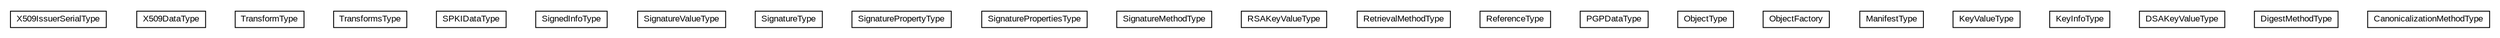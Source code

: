 #!/usr/local/bin/dot
#
# Class diagram 
# Generated by UMLGraph version R5_6-24-gf6e263 (http://www.umlgraph.org/)
#

digraph G {
	edge [fontname="arial",fontsize=10,labelfontname="arial",labelfontsize=10];
	node [fontname="arial",fontsize=10,shape=plaintext];
	nodesep=0.25;
	ranksep=0.5;
	// eu.europa.esig.jaxb.xmldsig.X509IssuerSerialType
	c77419 [label=<<table title="eu.europa.esig.jaxb.xmldsig.X509IssuerSerialType" border="0" cellborder="1" cellspacing="0" cellpadding="2" port="p" href="./X509IssuerSerialType.html">
		<tr><td><table border="0" cellspacing="0" cellpadding="1">
<tr><td align="center" balign="center"> X509IssuerSerialType </td></tr>
		</table></td></tr>
		</table>>, URL="./X509IssuerSerialType.html", fontname="arial", fontcolor="black", fontsize=10.0];
	// eu.europa.esig.jaxb.xmldsig.X509DataType
	c77420 [label=<<table title="eu.europa.esig.jaxb.xmldsig.X509DataType" border="0" cellborder="1" cellspacing="0" cellpadding="2" port="p" href="./X509DataType.html">
		<tr><td><table border="0" cellspacing="0" cellpadding="1">
<tr><td align="center" balign="center"> X509DataType </td></tr>
		</table></td></tr>
		</table>>, URL="./X509DataType.html", fontname="arial", fontcolor="black", fontsize=10.0];
	// eu.europa.esig.jaxb.xmldsig.TransformType
	c77421 [label=<<table title="eu.europa.esig.jaxb.xmldsig.TransformType" border="0" cellborder="1" cellspacing="0" cellpadding="2" port="p" href="./TransformType.html">
		<tr><td><table border="0" cellspacing="0" cellpadding="1">
<tr><td align="center" balign="center"> TransformType </td></tr>
		</table></td></tr>
		</table>>, URL="./TransformType.html", fontname="arial", fontcolor="black", fontsize=10.0];
	// eu.europa.esig.jaxb.xmldsig.TransformsType
	c77422 [label=<<table title="eu.europa.esig.jaxb.xmldsig.TransformsType" border="0" cellborder="1" cellspacing="0" cellpadding="2" port="p" href="./TransformsType.html">
		<tr><td><table border="0" cellspacing="0" cellpadding="1">
<tr><td align="center" balign="center"> TransformsType </td></tr>
		</table></td></tr>
		</table>>, URL="./TransformsType.html", fontname="arial", fontcolor="black", fontsize=10.0];
	// eu.europa.esig.jaxb.xmldsig.SPKIDataType
	c77423 [label=<<table title="eu.europa.esig.jaxb.xmldsig.SPKIDataType" border="0" cellborder="1" cellspacing="0" cellpadding="2" port="p" href="./SPKIDataType.html">
		<tr><td><table border="0" cellspacing="0" cellpadding="1">
<tr><td align="center" balign="center"> SPKIDataType </td></tr>
		</table></td></tr>
		</table>>, URL="./SPKIDataType.html", fontname="arial", fontcolor="black", fontsize=10.0];
	// eu.europa.esig.jaxb.xmldsig.SignedInfoType
	c77424 [label=<<table title="eu.europa.esig.jaxb.xmldsig.SignedInfoType" border="0" cellborder="1" cellspacing="0" cellpadding="2" port="p" href="./SignedInfoType.html">
		<tr><td><table border="0" cellspacing="0" cellpadding="1">
<tr><td align="center" balign="center"> SignedInfoType </td></tr>
		</table></td></tr>
		</table>>, URL="./SignedInfoType.html", fontname="arial", fontcolor="black", fontsize=10.0];
	// eu.europa.esig.jaxb.xmldsig.SignatureValueType
	c77425 [label=<<table title="eu.europa.esig.jaxb.xmldsig.SignatureValueType" border="0" cellborder="1" cellspacing="0" cellpadding="2" port="p" href="./SignatureValueType.html">
		<tr><td><table border="0" cellspacing="0" cellpadding="1">
<tr><td align="center" balign="center"> SignatureValueType </td></tr>
		</table></td></tr>
		</table>>, URL="./SignatureValueType.html", fontname="arial", fontcolor="black", fontsize=10.0];
	// eu.europa.esig.jaxb.xmldsig.SignatureType
	c77426 [label=<<table title="eu.europa.esig.jaxb.xmldsig.SignatureType" border="0" cellborder="1" cellspacing="0" cellpadding="2" port="p" href="./SignatureType.html">
		<tr><td><table border="0" cellspacing="0" cellpadding="1">
<tr><td align="center" balign="center"> SignatureType </td></tr>
		</table></td></tr>
		</table>>, URL="./SignatureType.html", fontname="arial", fontcolor="black", fontsize=10.0];
	// eu.europa.esig.jaxb.xmldsig.SignaturePropertyType
	c77427 [label=<<table title="eu.europa.esig.jaxb.xmldsig.SignaturePropertyType" border="0" cellborder="1" cellspacing="0" cellpadding="2" port="p" href="./SignaturePropertyType.html">
		<tr><td><table border="0" cellspacing="0" cellpadding="1">
<tr><td align="center" balign="center"> SignaturePropertyType </td></tr>
		</table></td></tr>
		</table>>, URL="./SignaturePropertyType.html", fontname="arial", fontcolor="black", fontsize=10.0];
	// eu.europa.esig.jaxb.xmldsig.SignaturePropertiesType
	c77428 [label=<<table title="eu.europa.esig.jaxb.xmldsig.SignaturePropertiesType" border="0" cellborder="1" cellspacing="0" cellpadding="2" port="p" href="./SignaturePropertiesType.html">
		<tr><td><table border="0" cellspacing="0" cellpadding="1">
<tr><td align="center" balign="center"> SignaturePropertiesType </td></tr>
		</table></td></tr>
		</table>>, URL="./SignaturePropertiesType.html", fontname="arial", fontcolor="black", fontsize=10.0];
	// eu.europa.esig.jaxb.xmldsig.SignatureMethodType
	c77429 [label=<<table title="eu.europa.esig.jaxb.xmldsig.SignatureMethodType" border="0" cellborder="1" cellspacing="0" cellpadding="2" port="p" href="./SignatureMethodType.html">
		<tr><td><table border="0" cellspacing="0" cellpadding="1">
<tr><td align="center" balign="center"> SignatureMethodType </td></tr>
		</table></td></tr>
		</table>>, URL="./SignatureMethodType.html", fontname="arial", fontcolor="black", fontsize=10.0];
	// eu.europa.esig.jaxb.xmldsig.RSAKeyValueType
	c77430 [label=<<table title="eu.europa.esig.jaxb.xmldsig.RSAKeyValueType" border="0" cellborder="1" cellspacing="0" cellpadding="2" port="p" href="./RSAKeyValueType.html">
		<tr><td><table border="0" cellspacing="0" cellpadding="1">
<tr><td align="center" balign="center"> RSAKeyValueType </td></tr>
		</table></td></tr>
		</table>>, URL="./RSAKeyValueType.html", fontname="arial", fontcolor="black", fontsize=10.0];
	// eu.europa.esig.jaxb.xmldsig.RetrievalMethodType
	c77431 [label=<<table title="eu.europa.esig.jaxb.xmldsig.RetrievalMethodType" border="0" cellborder="1" cellspacing="0" cellpadding="2" port="p" href="./RetrievalMethodType.html">
		<tr><td><table border="0" cellspacing="0" cellpadding="1">
<tr><td align="center" balign="center"> RetrievalMethodType </td></tr>
		</table></td></tr>
		</table>>, URL="./RetrievalMethodType.html", fontname="arial", fontcolor="black", fontsize=10.0];
	// eu.europa.esig.jaxb.xmldsig.ReferenceType
	c77432 [label=<<table title="eu.europa.esig.jaxb.xmldsig.ReferenceType" border="0" cellborder="1" cellspacing="0" cellpadding="2" port="p" href="./ReferenceType.html">
		<tr><td><table border="0" cellspacing="0" cellpadding="1">
<tr><td align="center" balign="center"> ReferenceType </td></tr>
		</table></td></tr>
		</table>>, URL="./ReferenceType.html", fontname="arial", fontcolor="black", fontsize=10.0];
	// eu.europa.esig.jaxb.xmldsig.PGPDataType
	c77433 [label=<<table title="eu.europa.esig.jaxb.xmldsig.PGPDataType" border="0" cellborder="1" cellspacing="0" cellpadding="2" port="p" href="./PGPDataType.html">
		<tr><td><table border="0" cellspacing="0" cellpadding="1">
<tr><td align="center" balign="center"> PGPDataType </td></tr>
		</table></td></tr>
		</table>>, URL="./PGPDataType.html", fontname="arial", fontcolor="black", fontsize=10.0];
	// eu.europa.esig.jaxb.xmldsig.ObjectType
	c77434 [label=<<table title="eu.europa.esig.jaxb.xmldsig.ObjectType" border="0" cellborder="1" cellspacing="0" cellpadding="2" port="p" href="./ObjectType.html">
		<tr><td><table border="0" cellspacing="0" cellpadding="1">
<tr><td align="center" balign="center"> ObjectType </td></tr>
		</table></td></tr>
		</table>>, URL="./ObjectType.html", fontname="arial", fontcolor="black", fontsize=10.0];
	// eu.europa.esig.jaxb.xmldsig.ObjectFactory
	c77435 [label=<<table title="eu.europa.esig.jaxb.xmldsig.ObjectFactory" border="0" cellborder="1" cellspacing="0" cellpadding="2" port="p" href="./ObjectFactory.html">
		<tr><td><table border="0" cellspacing="0" cellpadding="1">
<tr><td align="center" balign="center"> ObjectFactory </td></tr>
		</table></td></tr>
		</table>>, URL="./ObjectFactory.html", fontname="arial", fontcolor="black", fontsize=10.0];
	// eu.europa.esig.jaxb.xmldsig.ManifestType
	c77436 [label=<<table title="eu.europa.esig.jaxb.xmldsig.ManifestType" border="0" cellborder="1" cellspacing="0" cellpadding="2" port="p" href="./ManifestType.html">
		<tr><td><table border="0" cellspacing="0" cellpadding="1">
<tr><td align="center" balign="center"> ManifestType </td></tr>
		</table></td></tr>
		</table>>, URL="./ManifestType.html", fontname="arial", fontcolor="black", fontsize=10.0];
	// eu.europa.esig.jaxb.xmldsig.KeyValueType
	c77437 [label=<<table title="eu.europa.esig.jaxb.xmldsig.KeyValueType" border="0" cellborder="1" cellspacing="0" cellpadding="2" port="p" href="./KeyValueType.html">
		<tr><td><table border="0" cellspacing="0" cellpadding="1">
<tr><td align="center" balign="center"> KeyValueType </td></tr>
		</table></td></tr>
		</table>>, URL="./KeyValueType.html", fontname="arial", fontcolor="black", fontsize=10.0];
	// eu.europa.esig.jaxb.xmldsig.KeyInfoType
	c77438 [label=<<table title="eu.europa.esig.jaxb.xmldsig.KeyInfoType" border="0" cellborder="1" cellspacing="0" cellpadding="2" port="p" href="./KeyInfoType.html">
		<tr><td><table border="0" cellspacing="0" cellpadding="1">
<tr><td align="center" balign="center"> KeyInfoType </td></tr>
		</table></td></tr>
		</table>>, URL="./KeyInfoType.html", fontname="arial", fontcolor="black", fontsize=10.0];
	// eu.europa.esig.jaxb.xmldsig.DSAKeyValueType
	c77439 [label=<<table title="eu.europa.esig.jaxb.xmldsig.DSAKeyValueType" border="0" cellborder="1" cellspacing="0" cellpadding="2" port="p" href="./DSAKeyValueType.html">
		<tr><td><table border="0" cellspacing="0" cellpadding="1">
<tr><td align="center" balign="center"> DSAKeyValueType </td></tr>
		</table></td></tr>
		</table>>, URL="./DSAKeyValueType.html", fontname="arial", fontcolor="black", fontsize=10.0];
	// eu.europa.esig.jaxb.xmldsig.DigestMethodType
	c77440 [label=<<table title="eu.europa.esig.jaxb.xmldsig.DigestMethodType" border="0" cellborder="1" cellspacing="0" cellpadding="2" port="p" href="./DigestMethodType.html">
		<tr><td><table border="0" cellspacing="0" cellpadding="1">
<tr><td align="center" balign="center"> DigestMethodType </td></tr>
		</table></td></tr>
		</table>>, URL="./DigestMethodType.html", fontname="arial", fontcolor="black", fontsize=10.0];
	// eu.europa.esig.jaxb.xmldsig.CanonicalizationMethodType
	c77441 [label=<<table title="eu.europa.esig.jaxb.xmldsig.CanonicalizationMethodType" border="0" cellborder="1" cellspacing="0" cellpadding="2" port="p" href="./CanonicalizationMethodType.html">
		<tr><td><table border="0" cellspacing="0" cellpadding="1">
<tr><td align="center" balign="center"> CanonicalizationMethodType </td></tr>
		</table></td></tr>
		</table>>, URL="./CanonicalizationMethodType.html", fontname="arial", fontcolor="black", fontsize=10.0];
}

